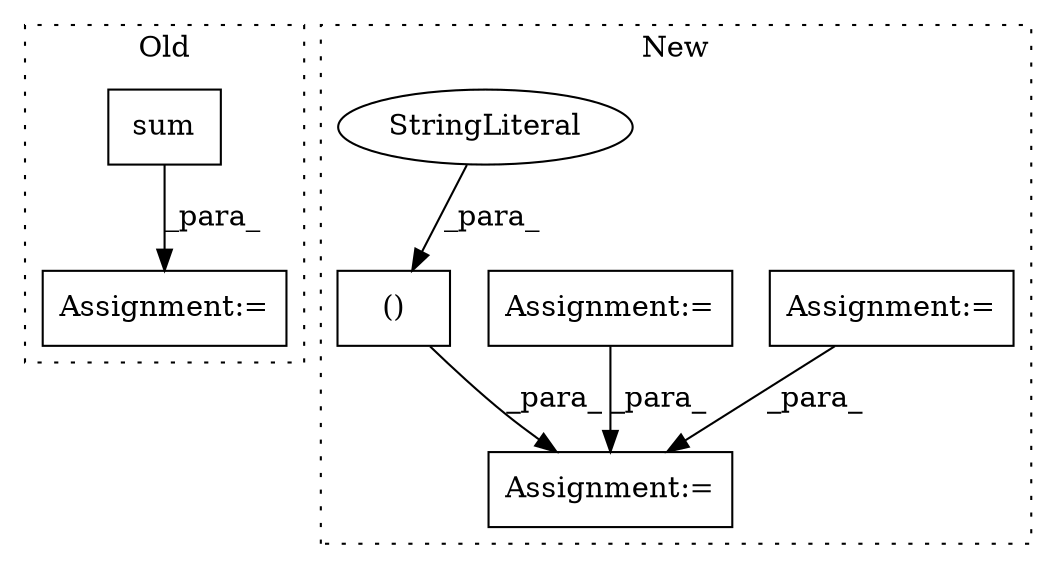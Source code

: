 digraph G {
subgraph cluster0 {
1 [label="sum" a="32" s="1862,1881" l="4,1" shape="box"];
3 [label="Assignment:=" a="7" s="1854" l="1" shape="box"];
label = "Old";
style="dotted";
}
subgraph cluster1 {
2 [label="()" a="106" s="1515" l="71" shape="box"];
4 [label="Assignment:=" a="7" s="1622" l="1" shape="box"];
5 [label="Assignment:=" a="7" s="1272" l="1" shape="box"];
6 [label="Assignment:=" a="7" s="1229" l="1" shape="box"];
7 [label="StringLiteral" a="45" s="1515" l="16" shape="ellipse"];
label = "New";
style="dotted";
}
1 -> 3 [label="_para_"];
2 -> 4 [label="_para_"];
5 -> 4 [label="_para_"];
6 -> 4 [label="_para_"];
7 -> 2 [label="_para_"];
}